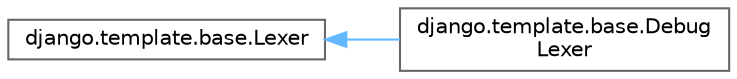 digraph "Graphical Class Hierarchy"
{
 // LATEX_PDF_SIZE
  bgcolor="transparent";
  edge [fontname=Helvetica,fontsize=10,labelfontname=Helvetica,labelfontsize=10];
  node [fontname=Helvetica,fontsize=10,shape=box,height=0.2,width=0.4];
  rankdir="LR";
  Node0 [id="Node000000",label="django.template.base.Lexer",height=0.2,width=0.4,color="grey40", fillcolor="white", style="filled",URL="$classdjango_1_1template_1_1base_1_1_lexer.html",tooltip=" "];
  Node0 -> Node1 [id="edge1596_Node000000_Node000001",dir="back",color="steelblue1",style="solid",tooltip=" "];
  Node1 [id="Node000001",label="django.template.base.Debug\lLexer",height=0.2,width=0.4,color="grey40", fillcolor="white", style="filled",URL="$classdjango_1_1template_1_1base_1_1_debug_lexer.html",tooltip=" "];
}
